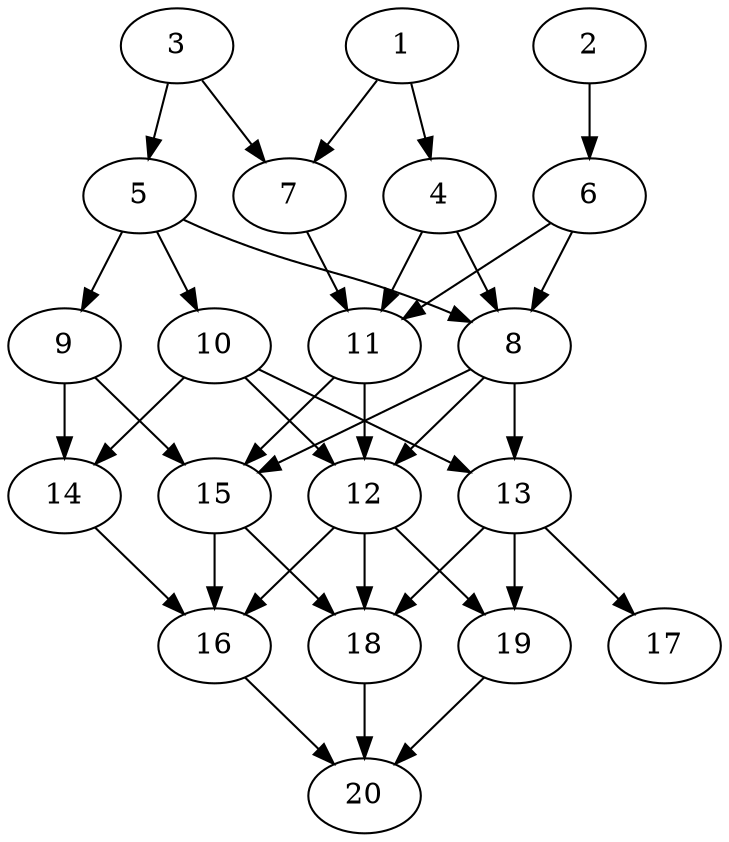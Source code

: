 // DAG automatically generated by daggen at Thu Oct  3 13:58:43 2019
// ./daggen --dot -n 20 --ccr 0.3 --fat 0.5 --regular 0.7 --density 0.7 --mindata 5242880 --maxdata 52428800 
digraph G {
  1 [size="40089600", alpha="0.07", expect_size="12026880"] 
  1 -> 4 [size ="12026880"]
  1 -> 7 [size ="12026880"]
  2 [size="138147840", alpha="0.01", expect_size="41444352"] 
  2 -> 6 [size ="41444352"]
  3 [size="33594027", alpha="0.11", expect_size="10078208"] 
  3 -> 5 [size ="10078208"]
  3 -> 7 [size ="10078208"]
  4 [size="102894933", alpha="0.03", expect_size="30868480"] 
  4 -> 8 [size ="30868480"]
  4 -> 11 [size ="30868480"]
  5 [size="50537813", alpha="0.12", expect_size="15161344"] 
  5 -> 8 [size ="15161344"]
  5 -> 9 [size ="15161344"]
  5 -> 10 [size ="15161344"]
  6 [size="125675520", alpha="0.03", expect_size="37702656"] 
  6 -> 8 [size ="37702656"]
  6 -> 11 [size ="37702656"]
  7 [size="22664533", alpha="0.13", expect_size="6799360"] 
  7 -> 11 [size ="6799360"]
  8 [size="40768853", alpha="0.13", expect_size="12230656"] 
  8 -> 12 [size ="12230656"]
  8 -> 13 [size ="12230656"]
  8 -> 15 [size ="12230656"]
  9 [size="71304533", alpha="0.10", expect_size="21391360"] 
  9 -> 14 [size ="21391360"]
  9 -> 15 [size ="21391360"]
  10 [size="57852587", alpha="0.05", expect_size="17355776"] 
  10 -> 12 [size ="17355776"]
  10 -> 13 [size ="17355776"]
  10 -> 14 [size ="17355776"]
  11 [size="73168213", alpha="0.19", expect_size="21950464"] 
  11 -> 12 [size ="21950464"]
  11 -> 15 [size ="21950464"]
  12 [size="128300373", alpha="0.09", expect_size="38490112"] 
  12 -> 16 [size ="38490112"]
  12 -> 18 [size ="38490112"]
  12 -> 19 [size ="38490112"]
  13 [size="137076053", alpha="0.13", expect_size="41122816"] 
  13 -> 17 [size ="41122816"]
  13 -> 18 [size ="41122816"]
  13 -> 19 [size ="41122816"]
  14 [size="64658773", alpha="0.06", expect_size="19397632"] 
  14 -> 16 [size ="19397632"]
  15 [size="87975253", alpha="0.05", expect_size="26392576"] 
  15 -> 16 [size ="26392576"]
  15 -> 18 [size ="26392576"]
  16 [size="23924053", alpha="0.19", expect_size="7177216"] 
  16 -> 20 [size ="7177216"]
  17 [size="47233707", alpha="0.07", expect_size="14170112"] 
  18 [size="152432640", alpha="0.20", expect_size="45729792"] 
  18 -> 20 [size ="45729792"]
  19 [size="93863253", alpha="0.00", expect_size="28158976"] 
  19 -> 20 [size ="28158976"]
  20 [size="171758933", alpha="0.15", expect_size="51527680"] 
}

